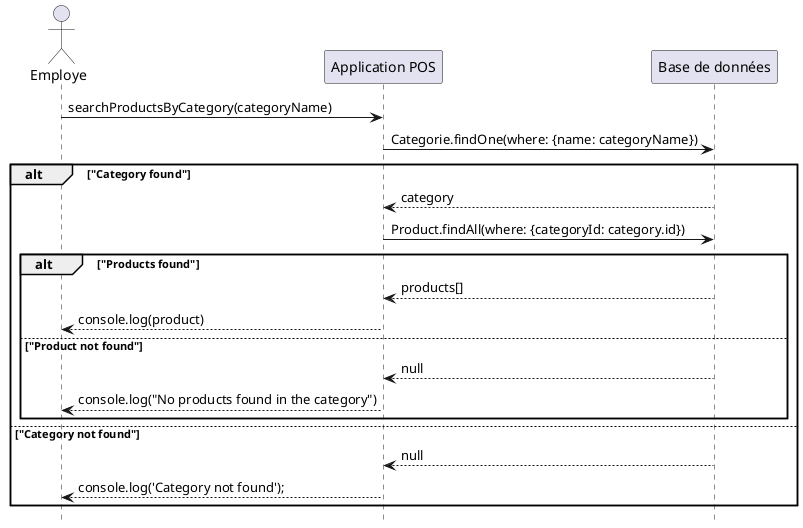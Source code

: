 @startuml VueProcessusRechercherProduitCategorie

actor "Employe" as Employe
hide footbox

Employe -> "Application POS" : searchProductsByCategory(categoryName)
"Application POS" -> "Base de données": Categorie.findOne(where: {name: categoryName})
alt "Category found"
    "Base de données" --> "Application POS": category
    "Application POS" -> "Base de données": Product.findAll(where: {categoryId: category.id})
    alt "Products found"
        "Base de données" --> "Application POS": products[]
        "Application POS" --> "Employe": console.log(product)
    else "Product not found"
        "Base de données" --> "Application POS": null
        "Application POS" --> "Employe": console.log("No products found in the category")
    end
else "Category not found"
    "Base de données" --> "Application POS": null
    "Application POS" --> "Employe": console.log('Category not found');
end
@enduml
